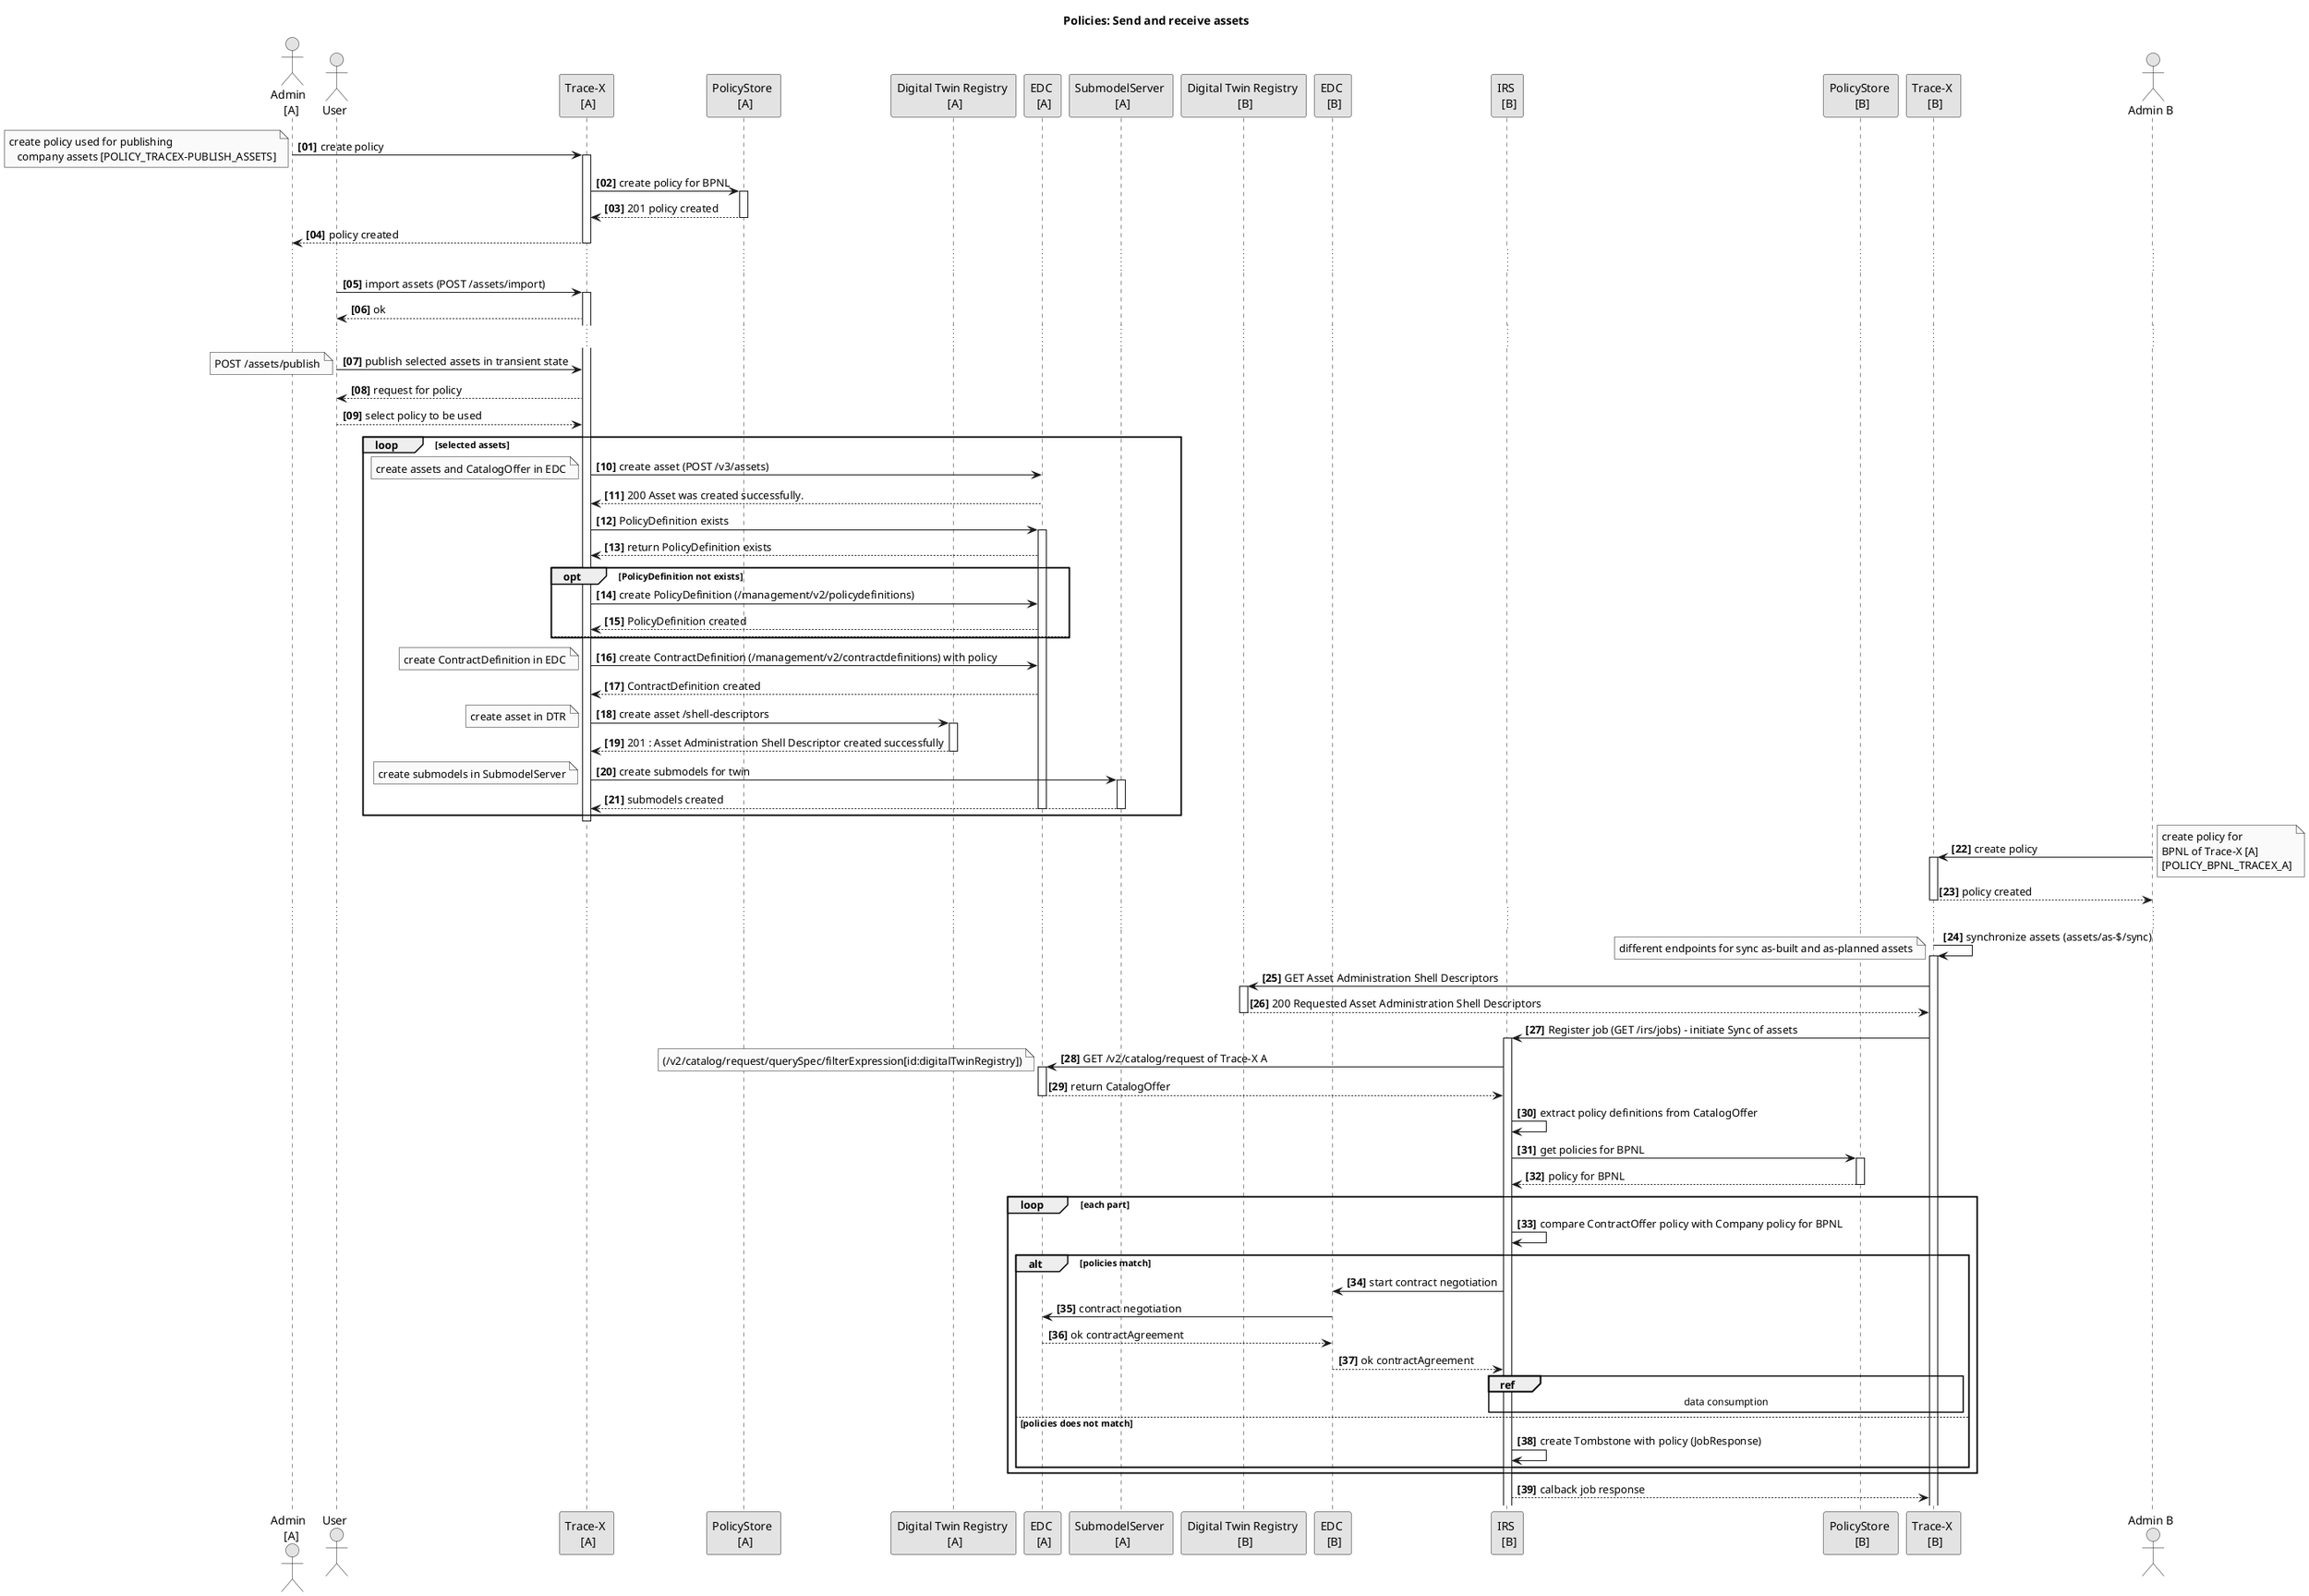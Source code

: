 @startuml

autonumber "<B>[00]"
skinparam monochrome true
skinparam shadowing false
skinparam defaultFontName "Architects daughter"
skinparam linetype ortho

title Policies: Send and receive assets

actor "Admin \n [A]" as AA
actor User
participant "Trace-X \n [A]" as TXA
participant "PolicyStore \n [A]" as PSA
participant "Digital Twin Registry \n [A]" as DTRA
participant "EDC \n [A]" as EDCA
participant "SubmodelServer \n [A]" as SSA
participant "Digital Twin Registry \n [B]" as DTRB
participant "EDC \n [B]" as EDCB
participant "IRS \n [B]" as IRSB
participant "PolicyStore \n [B]" as PSB
participant "Trace-X \n [B]" as TXB
actor "Admin B" as AB

AA -> TXA: create policy
note left
    create policy used for publishing
       company assets [POLICY_TRACEX-PUBLISH_ASSETS]
end note
activate TXA
TXA -> PSA: create policy for BPNL
activate PSA
TXA <-- PSA: 201 policy created
deactivate PSA
AA <-- TXA: policy created
deactivate TXA



...
User -> TXA: import assets (POST /assets/import)
activate TXA
User <-- TXA: ok
...

User -> TXA: publish selected assets in transient state

note left
 POST /assets/publish
end note

User <-- TXA: request for policy

User --> TXA: select policy to be used

loop selected assets

TXA -> EDCA: create asset (POST /v3/assets)
note left
    create assets and CatalogOffer in EDC
end note
TXA <-- EDCA: 200 Asset was created successfully.

TXA -> EDCA: PolicyDefinition exists
activate EDCA
TXA <-- EDCA: return PolicyDefinition exists
opt PolicyDefinition not exists
TXA -> EDCA: create PolicyDefinition (/management/v2/policydefinitions)
TXA <-- EDCA: PolicyDefinition created
else

end opt

TXA -> EDCA: create ContractDefinition (/management/v2/contractdefinitions) with policy
note left
    create ContractDefinition in EDC
end note
TXA <-- EDCA: ContractDefinition created

TXA -> DTRA: create asset /shell-descriptors
activate DTRA
note left
    create asset in DTR
end note
TXA <-- DTRA: 201 : Asset Administration Shell Descriptor created successfully
deactivate DTRA

TXA -> SSA: create submodels for twin
activate SSA
note left
    create submodels in SubmodelServer
end note
TXA <-- SSA: submodels created
deactivate SSA

deactivate EDCA
end


deactivate TXA

AB -> TXB: create policy
activate TXB


note right
    create policy for
    BPNL of Trace-X [A]
    [POLICY_BPNL_TRACEX_A]
end note
AB <-- TXB: policy created
deactivate TXB

...
TXB -> TXB: synchronize assets (assets/as-$/sync)
note left
    different endpoints for sync as-built and as-planned assets
end note
activate TXB
TXB -> DTRB: GET Asset Administration Shell Descriptors
activate DTRB
TXB <-- DTRB: 200 Requested Asset Administration Shell Descriptors
deactivate DTRB

TXB -> IRSB: Register job (GET /irs/jobs) - initiate Sync of assets
activate IRSB
IRSB -> EDCA: GET /v2/catalog/request of Trace-X A
note left
    (/v2/catalog/request/querySpec/filterExpression[id:digitalTwinRegistry])
end note
activate EDCA
EDCA --> IRSB: return CatalogOffer
deactivate EDCA
IRSB -> IRSB: extract policy definitions from CatalogOffer
IRSB -> PSB:  get policies for BPNL

activate PSB
IRSB <-- PSB: policy for BPNL
deactivate PSB

loop each part
IRSB -> IRSB: compare ContractOffer policy with Company policy for BPNL
alt policies match
    IRSB -> EDCB: start contract negotiation
    EDCB -> EDCA:  contract negotiation
    EDCB <-- EDCA: ok contractAgreement
    IRSB <-- EDCB: ok contractAgreement
    ref over IRSB, TXB: data consumption
else policies does not match
    IRSB -> IRSB: create Tombstone with policy (JobResponse)
end
end

TXB <-- IRSB : calback job response

@enduml
